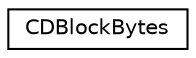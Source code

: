 digraph G
{
  edge [fontname="Helvetica",fontsize="10",labelfontname="Helvetica",labelfontsize="10"];
  node [fontname="Helvetica",fontsize="10",shape=record];
  rankdir=LR;
  Node1 [label="CDBlockBytes",height=0.2,width=0.4,color="black", fillcolor="white", style="filled",URL="$db/d14/structCDBlockBytes.html"];
}
